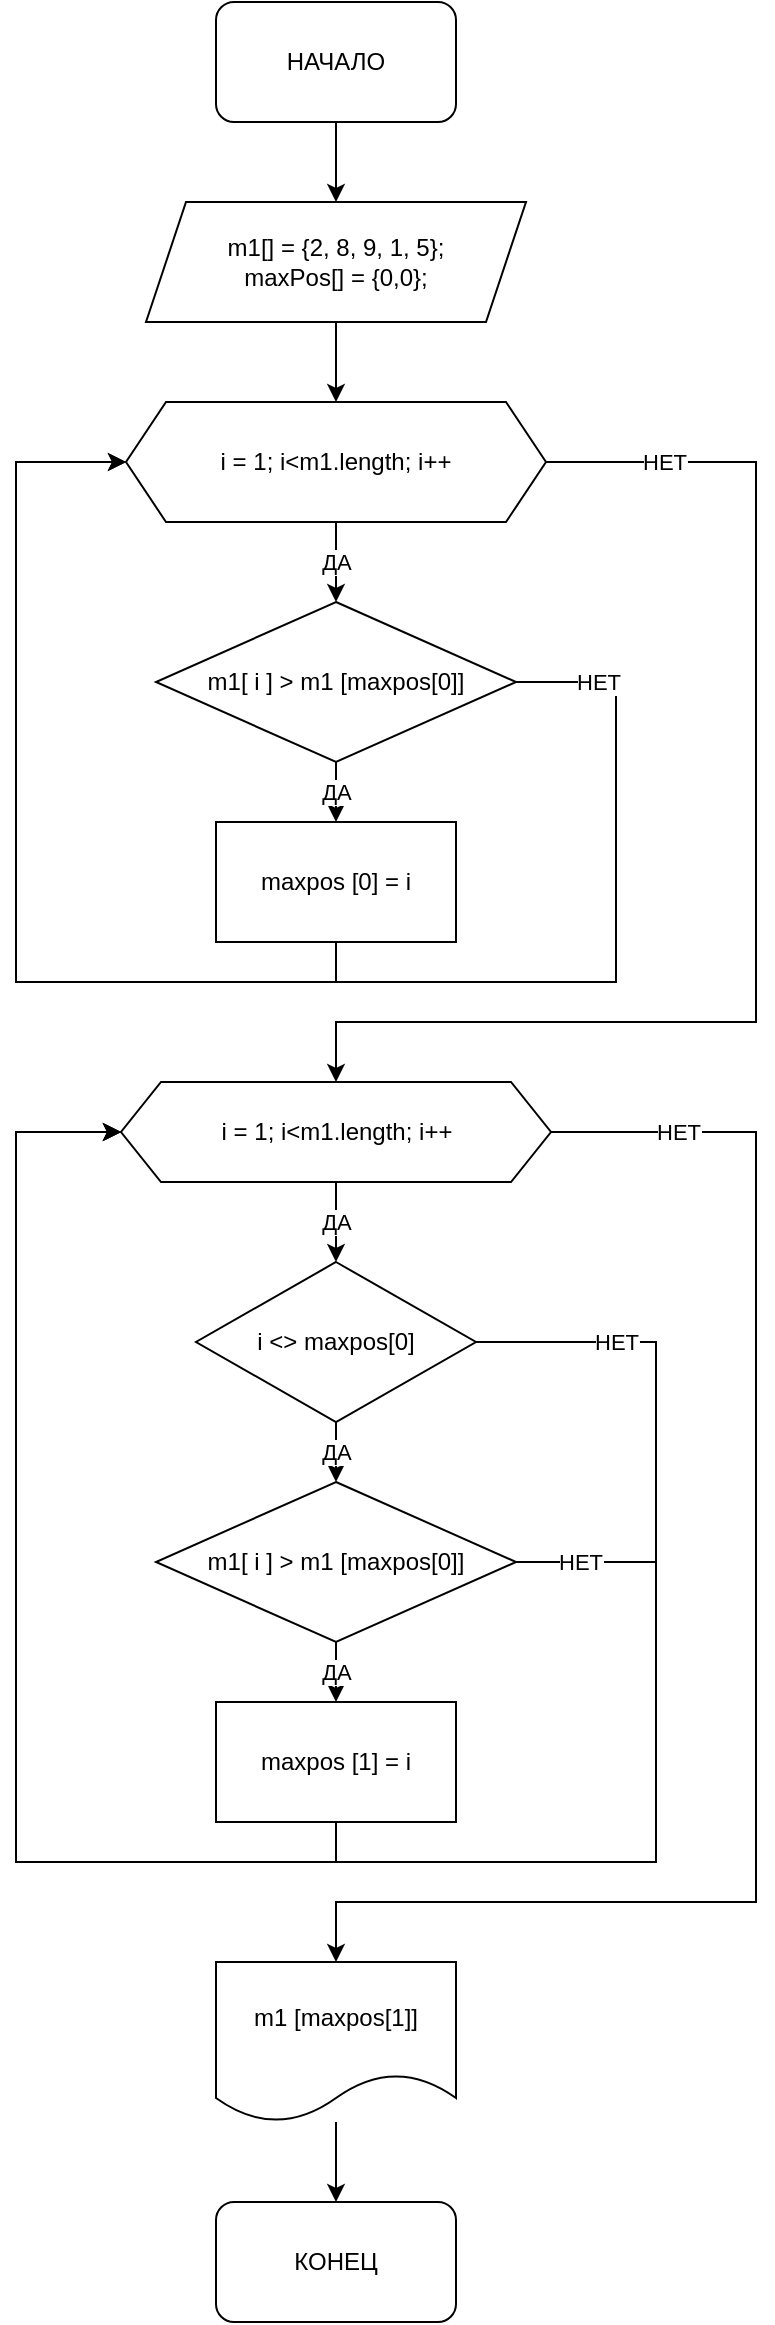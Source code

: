<mxfile version="17.4.6" type="github">
  <diagram name="Page-1" id="edf60f1a-56cd-e834-aa8a-f176f3a09ee4">
    <mxGraphModel dx="1082" dy="673" grid="1" gridSize="10" guides="1" tooltips="1" connect="1" arrows="1" fold="1" page="1" pageScale="1" pageWidth="1100" pageHeight="850" background="none" math="0" shadow="0">
      <root>
        <mxCell id="0" />
        <mxCell id="1" parent="0" />
        <mxCell id="-2-cMGuEdAPrwcFwQ8xO-6" style="edgeStyle=orthogonalEdgeStyle;rounded=0;orthogonalLoop=1;jettySize=auto;html=1;exitX=0.5;exitY=1;exitDx=0;exitDy=0;entryX=0.5;entryY=0;entryDx=0;entryDy=0;" edge="1" parent="1" source="-2-cMGuEdAPrwcFwQ8xO-1" target="-2-cMGuEdAPrwcFwQ8xO-2">
          <mxGeometry relative="1" as="geometry" />
        </mxCell>
        <mxCell id="-2-cMGuEdAPrwcFwQ8xO-1" value="НАЧАЛО" style="rounded=1;whiteSpace=wrap;html=1;" vertex="1" parent="1">
          <mxGeometry x="380" y="30" width="120" height="60" as="geometry" />
        </mxCell>
        <mxCell id="-2-cMGuEdAPrwcFwQ8xO-7" style="edgeStyle=orthogonalEdgeStyle;rounded=0;orthogonalLoop=1;jettySize=auto;html=1;exitX=0.5;exitY=1;exitDx=0;exitDy=0;entryX=0.5;entryY=0;entryDx=0;entryDy=0;" edge="1" parent="1" source="-2-cMGuEdAPrwcFwQ8xO-2" target="-2-cMGuEdAPrwcFwQ8xO-3">
          <mxGeometry relative="1" as="geometry" />
        </mxCell>
        <mxCell id="-2-cMGuEdAPrwcFwQ8xO-2" value="&lt;div&gt;m1[] = {2, 8, 9, 1, 5};&lt;/div&gt;&lt;div&gt;maxPos[] = {0,0};&lt;/div&gt;" style="shape=parallelogram;perimeter=parallelogramPerimeter;whiteSpace=wrap;html=1;fixedSize=1;" vertex="1" parent="1">
          <mxGeometry x="345" y="130" width="190" height="60" as="geometry" />
        </mxCell>
        <mxCell id="-2-cMGuEdAPrwcFwQ8xO-8" value="ДА" style="edgeStyle=orthogonalEdgeStyle;rounded=0;orthogonalLoop=1;jettySize=auto;html=1;exitX=0.5;exitY=1;exitDx=0;exitDy=0;" edge="1" parent="1" source="-2-cMGuEdAPrwcFwQ8xO-3" target="-2-cMGuEdAPrwcFwQ8xO-5">
          <mxGeometry relative="1" as="geometry" />
        </mxCell>
        <mxCell id="-2-cMGuEdAPrwcFwQ8xO-16" value="НЕТ" style="edgeStyle=orthogonalEdgeStyle;rounded=0;orthogonalLoop=1;jettySize=auto;html=1;exitX=1;exitY=0.5;exitDx=0;exitDy=0;entryX=0.5;entryY=0;entryDx=0;entryDy=0;" edge="1" parent="1" source="-2-cMGuEdAPrwcFwQ8xO-3" target="-2-cMGuEdAPrwcFwQ8xO-14">
          <mxGeometry x="-0.812" relative="1" as="geometry">
            <Array as="points">
              <mxPoint x="650" y="260" />
              <mxPoint x="650" y="540" />
              <mxPoint x="440" y="540" />
            </Array>
            <mxPoint as="offset" />
          </mxGeometry>
        </mxCell>
        <mxCell id="-2-cMGuEdAPrwcFwQ8xO-3" value="i = 1; i&amp;lt;m1.length; i++" style="shape=hexagon;perimeter=hexagonPerimeter2;whiteSpace=wrap;html=1;fixedSize=1;" vertex="1" parent="1">
          <mxGeometry x="335" y="230" width="210" height="60" as="geometry" />
        </mxCell>
        <mxCell id="-2-cMGuEdAPrwcFwQ8xO-10" value="ДА" style="edgeStyle=orthogonalEdgeStyle;rounded=0;orthogonalLoop=1;jettySize=auto;html=1;exitX=0.5;exitY=1;exitDx=0;exitDy=0;entryX=0.5;entryY=0;entryDx=0;entryDy=0;" edge="1" parent="1" source="-2-cMGuEdAPrwcFwQ8xO-5" target="-2-cMGuEdAPrwcFwQ8xO-9">
          <mxGeometry relative="1" as="geometry" />
        </mxCell>
        <mxCell id="-2-cMGuEdAPrwcFwQ8xO-13" value="НЕТ" style="edgeStyle=orthogonalEdgeStyle;rounded=0;orthogonalLoop=1;jettySize=auto;html=1;exitX=1;exitY=0.5;exitDx=0;exitDy=0;entryX=0;entryY=0.5;entryDx=0;entryDy=0;" edge="1" parent="1" source="-2-cMGuEdAPrwcFwQ8xO-5" target="-2-cMGuEdAPrwcFwQ8xO-3">
          <mxGeometry x="-0.899" relative="1" as="geometry">
            <Array as="points">
              <mxPoint x="580" y="370" />
              <mxPoint x="580" y="520" />
              <mxPoint x="280" y="520" />
              <mxPoint x="280" y="260" />
            </Array>
            <mxPoint as="offset" />
          </mxGeometry>
        </mxCell>
        <mxCell id="-2-cMGuEdAPrwcFwQ8xO-5" value="m1[ i ] &amp;gt; m1 [maxpos[0]]" style="rhombus;whiteSpace=wrap;html=1;" vertex="1" parent="1">
          <mxGeometry x="350" y="330" width="180" height="80" as="geometry" />
        </mxCell>
        <mxCell id="-2-cMGuEdAPrwcFwQ8xO-12" style="edgeStyle=orthogonalEdgeStyle;rounded=0;orthogonalLoop=1;jettySize=auto;html=1;exitX=0.5;exitY=1;exitDx=0;exitDy=0;entryX=0;entryY=0.5;entryDx=0;entryDy=0;" edge="1" parent="1" source="-2-cMGuEdAPrwcFwQ8xO-9" target="-2-cMGuEdAPrwcFwQ8xO-3">
          <mxGeometry relative="1" as="geometry">
            <Array as="points">
              <mxPoint x="440" y="520" />
              <mxPoint x="280" y="520" />
              <mxPoint x="280" y="260" />
            </Array>
          </mxGeometry>
        </mxCell>
        <mxCell id="-2-cMGuEdAPrwcFwQ8xO-9" value="maxpos [0] = i" style="rounded=0;whiteSpace=wrap;html=1;" vertex="1" parent="1">
          <mxGeometry x="380" y="440" width="120" height="60" as="geometry" />
        </mxCell>
        <mxCell id="-2-cMGuEdAPrwcFwQ8xO-18" value="ДА" style="edgeStyle=orthogonalEdgeStyle;rounded=0;orthogonalLoop=1;jettySize=auto;html=1;exitX=0.5;exitY=1;exitDx=0;exitDy=0;entryX=0.5;entryY=0;entryDx=0;entryDy=0;" edge="1" parent="1" source="-2-cMGuEdAPrwcFwQ8xO-14" target="-2-cMGuEdAPrwcFwQ8xO-17">
          <mxGeometry relative="1" as="geometry" />
        </mxCell>
        <mxCell id="-2-cMGuEdAPrwcFwQ8xO-28" value="НЕТ" style="edgeStyle=orthogonalEdgeStyle;rounded=0;orthogonalLoop=1;jettySize=auto;html=1;exitX=1;exitY=0.5;exitDx=0;exitDy=0;entryX=0.5;entryY=0;entryDx=0;entryDy=0;" edge="1" parent="1" source="-2-cMGuEdAPrwcFwQ8xO-14" target="-2-cMGuEdAPrwcFwQ8xO-27">
          <mxGeometry x="-0.828" relative="1" as="geometry">
            <Array as="points">
              <mxPoint x="650" y="595" />
              <mxPoint x="650" y="980" />
              <mxPoint x="440" y="980" />
            </Array>
            <mxPoint x="1" as="offset" />
          </mxGeometry>
        </mxCell>
        <mxCell id="-2-cMGuEdAPrwcFwQ8xO-14" value="&lt;span&gt;i = 1; i&amp;lt;m1.length; i++&lt;/span&gt;" style="shape=hexagon;perimeter=hexagonPerimeter2;whiteSpace=wrap;html=1;fixedSize=1;" vertex="1" parent="1">
          <mxGeometry x="332.5" y="570" width="215" height="50" as="geometry" />
        </mxCell>
        <mxCell id="-2-cMGuEdAPrwcFwQ8xO-20" value="ДА" style="edgeStyle=orthogonalEdgeStyle;rounded=0;orthogonalLoop=1;jettySize=auto;html=1;exitX=0.5;exitY=1;exitDx=0;exitDy=0;entryX=0.5;entryY=0;entryDx=0;entryDy=0;" edge="1" parent="1" source="-2-cMGuEdAPrwcFwQ8xO-17" target="-2-cMGuEdAPrwcFwQ8xO-19">
          <mxGeometry relative="1" as="geometry" />
        </mxCell>
        <mxCell id="-2-cMGuEdAPrwcFwQ8xO-24" value="НЕТ" style="edgeStyle=orthogonalEdgeStyle;rounded=0;orthogonalLoop=1;jettySize=auto;html=1;exitX=1;exitY=0.5;exitDx=0;exitDy=0;entryX=0;entryY=0.5;entryDx=0;entryDy=0;" edge="1" parent="1" source="-2-cMGuEdAPrwcFwQ8xO-17" target="-2-cMGuEdAPrwcFwQ8xO-14">
          <mxGeometry x="-0.871" relative="1" as="geometry">
            <mxPoint x="680" y="870" as="targetPoint" />
            <Array as="points">
              <mxPoint x="600" y="700" />
              <mxPoint x="600" y="960" />
              <mxPoint x="280" y="960" />
              <mxPoint x="280" y="595" />
            </Array>
            <mxPoint as="offset" />
          </mxGeometry>
        </mxCell>
        <mxCell id="-2-cMGuEdAPrwcFwQ8xO-17" value="i &amp;lt;&amp;gt; maxpos[0]" style="rhombus;whiteSpace=wrap;html=1;" vertex="1" parent="1">
          <mxGeometry x="370" y="660" width="140" height="80" as="geometry" />
        </mxCell>
        <mxCell id="-2-cMGuEdAPrwcFwQ8xO-22" value="ДА" style="edgeStyle=orthogonalEdgeStyle;rounded=0;orthogonalLoop=1;jettySize=auto;html=1;exitX=0.5;exitY=1;exitDx=0;exitDy=0;" edge="1" parent="1" source="-2-cMGuEdAPrwcFwQ8xO-19" target="-2-cMGuEdAPrwcFwQ8xO-21">
          <mxGeometry relative="1" as="geometry" />
        </mxCell>
        <mxCell id="-2-cMGuEdAPrwcFwQ8xO-25" value="НЕТ" style="edgeStyle=orthogonalEdgeStyle;rounded=0;orthogonalLoop=1;jettySize=auto;html=1;exitX=1;exitY=0.5;exitDx=0;exitDy=0;entryX=0;entryY=0.5;entryDx=0;entryDy=0;" edge="1" parent="1" source="-2-cMGuEdAPrwcFwQ8xO-19" target="-2-cMGuEdAPrwcFwQ8xO-14">
          <mxGeometry x="-0.933" relative="1" as="geometry">
            <mxPoint x="780" y="690" as="targetPoint" />
            <Array as="points">
              <mxPoint x="600" y="810" />
              <mxPoint x="600" y="960" />
              <mxPoint x="280" y="960" />
              <mxPoint x="280" y="595" />
            </Array>
            <mxPoint as="offset" />
          </mxGeometry>
        </mxCell>
        <mxCell id="-2-cMGuEdAPrwcFwQ8xO-19" value="m1[ i ] &amp;gt; m1 [maxpos[0]]" style="rhombus;whiteSpace=wrap;html=1;" vertex="1" parent="1">
          <mxGeometry x="350" y="770" width="180" height="80" as="geometry" />
        </mxCell>
        <mxCell id="-2-cMGuEdAPrwcFwQ8xO-23" style="edgeStyle=orthogonalEdgeStyle;rounded=0;orthogonalLoop=1;jettySize=auto;html=1;exitX=0.5;exitY=1;exitDx=0;exitDy=0;entryX=0;entryY=0.5;entryDx=0;entryDy=0;" edge="1" parent="1" source="-2-cMGuEdAPrwcFwQ8xO-21" target="-2-cMGuEdAPrwcFwQ8xO-14">
          <mxGeometry relative="1" as="geometry">
            <Array as="points">
              <mxPoint x="440" y="960" />
              <mxPoint x="280" y="960" />
              <mxPoint x="280" y="595" />
            </Array>
          </mxGeometry>
        </mxCell>
        <mxCell id="-2-cMGuEdAPrwcFwQ8xO-21" value="maxpos [1] = i" style="rounded=0;whiteSpace=wrap;html=1;" vertex="1" parent="1">
          <mxGeometry x="380" y="880" width="120" height="60" as="geometry" />
        </mxCell>
        <mxCell id="-2-cMGuEdAPrwcFwQ8xO-31" style="edgeStyle=orthogonalEdgeStyle;rounded=0;orthogonalLoop=1;jettySize=auto;html=1;entryX=0.5;entryY=0;entryDx=0;entryDy=0;" edge="1" parent="1" source="-2-cMGuEdAPrwcFwQ8xO-27" target="-2-cMGuEdAPrwcFwQ8xO-29">
          <mxGeometry relative="1" as="geometry" />
        </mxCell>
        <mxCell id="-2-cMGuEdAPrwcFwQ8xO-27" value="m1 [maxpos[1]]" style="shape=document;whiteSpace=wrap;html=1;boundedLbl=1;" vertex="1" parent="1">
          <mxGeometry x="380" y="1010" width="120" height="80" as="geometry" />
        </mxCell>
        <mxCell id="-2-cMGuEdAPrwcFwQ8xO-29" value="КОНЕЦ" style="rounded=1;whiteSpace=wrap;html=1;" vertex="1" parent="1">
          <mxGeometry x="380" y="1130" width="120" height="60" as="geometry" />
        </mxCell>
      </root>
    </mxGraphModel>
  </diagram>
</mxfile>
